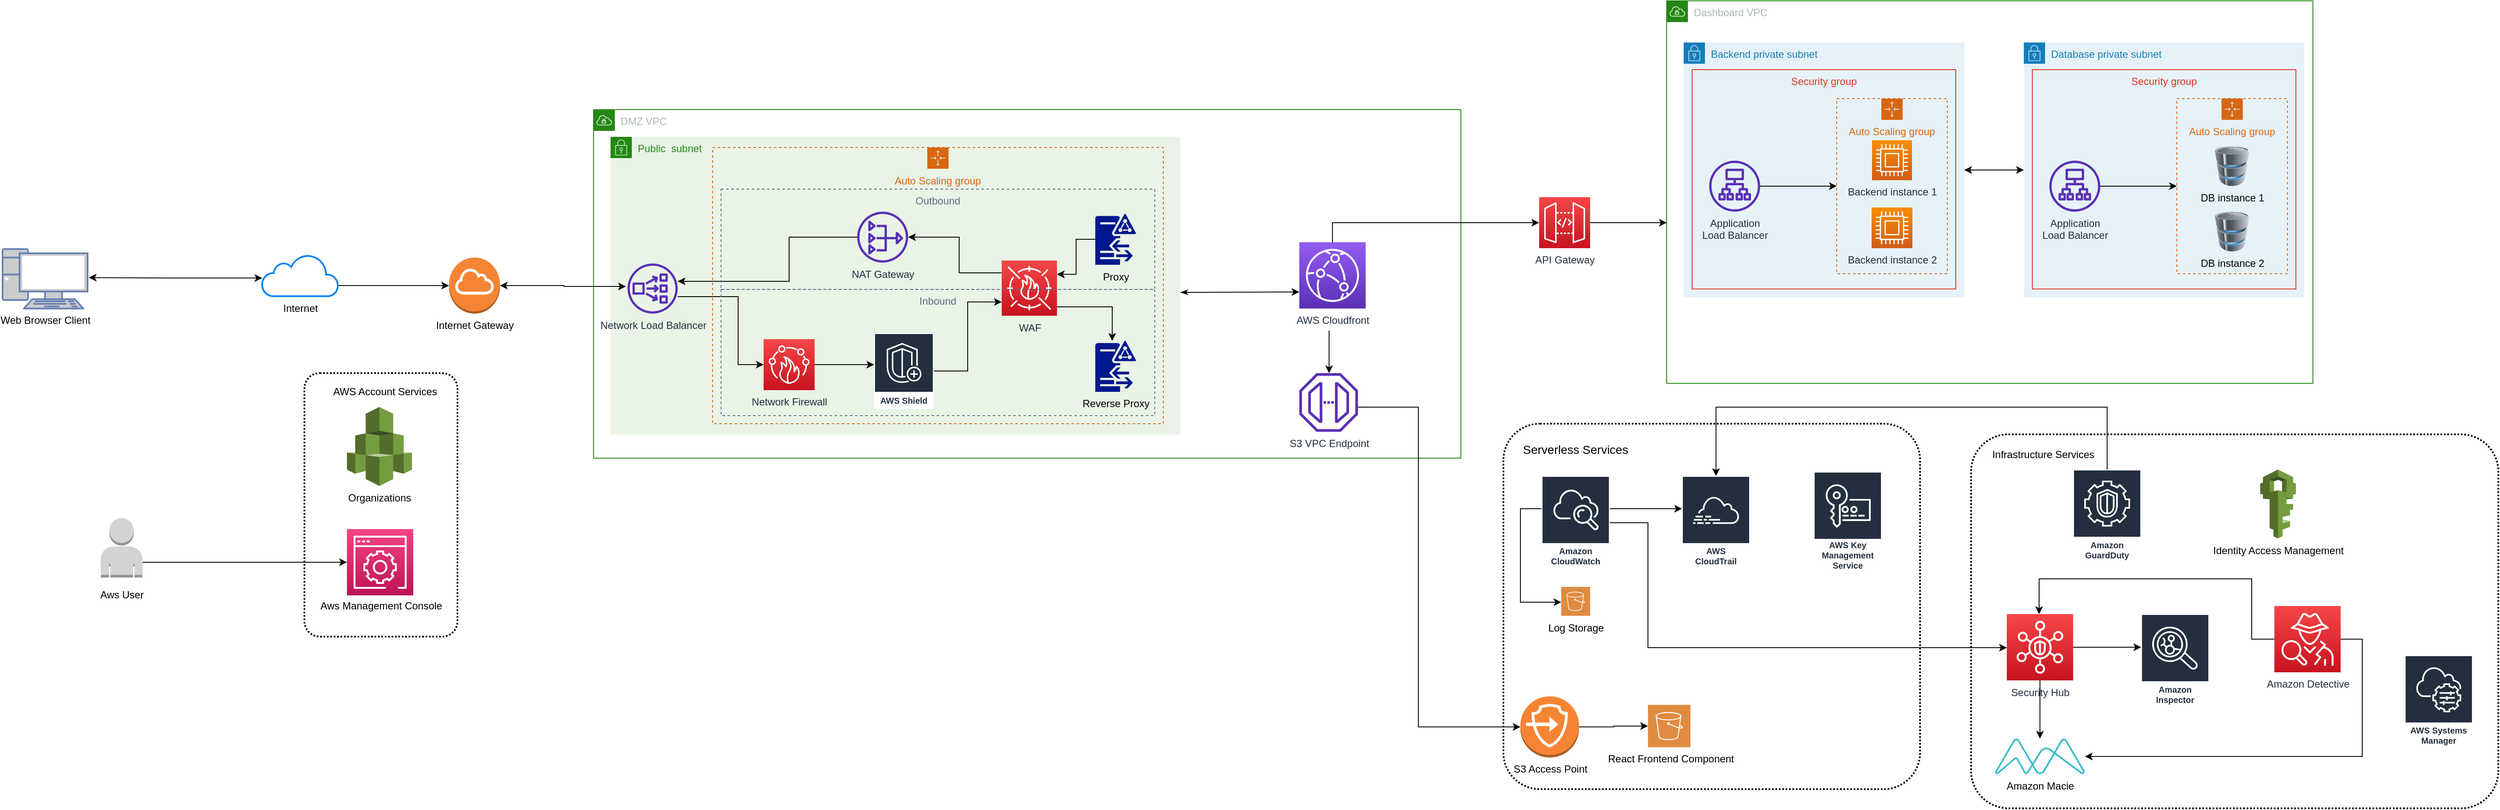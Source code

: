 <mxfile version="14.6.11" type="device"><diagram id="Ht1M8jgEwFfnCIfOTk4-" name="Page-1"><mxGraphModel dx="4013" dy="1502" grid="1" gridSize="10" guides="1" tooltips="1" connect="1" arrows="1" fold="1" page="1" pageScale="1" pageWidth="1169" pageHeight="827" math="0" shadow="0"><root><mxCell id="0"/><mxCell id="1" parent="0"/><mxCell id="OfNT1qkQO60J9ZN13zYA-43" value="" style="rounded=1;arcSize=10;dashed=1;fillColor=none;gradientColor=none;dashPattern=1 1;strokeWidth=2;" parent="1" vertex="1"><mxGeometry x="-430" y="490" width="180" height="310" as="geometry"/></mxCell><mxCell id="gOyZL2xk11Li-CQd1Kv6-8" value="" style="rounded=1;arcSize=10;dashed=1;fillColor=none;gradientColor=none;dashPattern=1 1;strokeWidth=2;" parent="1" vertex="1"><mxGeometry x="980" y="549.5" width="490" height="430" as="geometry"/></mxCell><mxCell id="5bD9tp8hiBj_-fqCJR-i-84" value="Dashboard VPC" style="points=[[0,0],[0.25,0],[0.5,0],[0.75,0],[1,0],[1,0.25],[1,0.5],[1,0.75],[1,1],[0.75,1],[0.5,1],[0.25,1],[0,1],[0,0.75],[0,0.5],[0,0.25]];outlineConnect=0;gradientColor=none;html=1;whiteSpace=wrap;fontSize=12;fontStyle=0;shape=mxgraph.aws4.group;grIcon=mxgraph.aws4.group_vpc;strokeColor=#248814;fillColor=none;verticalAlign=top;align=left;spacingLeft=30;fontColor=#AAB7B8;dashed=0;" parent="1" vertex="1"><mxGeometry x="1172" y="52" width="760" height="450" as="geometry"/></mxCell><mxCell id="AzsHXXEYTiolJdEt9Cau-2" value="DMZ VPC" style="points=[[0,0],[0.25,0],[0.5,0],[0.75,0],[1,0],[1,0.25],[1,0.5],[1,0.75],[1,1],[0.75,1],[0.5,1],[0.25,1],[0,1],[0,0.75],[0,0.5],[0,0.25]];outlineConnect=0;gradientColor=none;html=1;whiteSpace=wrap;fontSize=12;fontStyle=0;shape=mxgraph.aws4.group;grIcon=mxgraph.aws4.group_vpc;strokeColor=#248814;fillColor=none;verticalAlign=top;align=left;spacingLeft=30;fontColor=#AAB7B8;dashed=0;" parent="1" vertex="1"><mxGeometry x="-90" y="180" width="1020" height="410" as="geometry"/></mxCell><mxCell id="5bD9tp8hiBj_-fqCJR-i-31" value="Database private subnet" style="points=[[0,0],[0.25,0],[0.5,0],[0.75,0],[1,0],[1,0.25],[1,0.5],[1,0.75],[1,1],[0.75,1],[0.5,1],[0.25,1],[0,1],[0,0.75],[0,0.5],[0,0.25]];outlineConnect=0;gradientColor=none;html=1;whiteSpace=wrap;fontSize=12;fontStyle=0;shape=mxgraph.aws4.group;grIcon=mxgraph.aws4.group_security_group;grStroke=0;strokeColor=#147EBA;fillColor=#E6F2F8;verticalAlign=top;align=left;spacingLeft=30;fontColor=#147EBA;dashed=0;" parent="1" vertex="1"><mxGeometry x="1592" y="133" width="320" height="230" as="geometry"/></mxCell><mxCell id="5bD9tp8hiBj_-fqCJR-i-56" style="edgeStyle=orthogonalEdgeStyle;rounded=0;orthogonalLoop=1;jettySize=auto;html=1;entryX=0;entryY=0.5;entryDx=0;entryDy=0;" parent="1" source="5bD9tp8hiBj_-fqCJR-i-32" target="5bD9tp8hiBj_-fqCJR-i-34" edge="1"><mxGeometry relative="1" as="geometry"/></mxCell><mxCell id="5bD9tp8hiBj_-fqCJR-i-32" value="&lt;div&gt;Application&lt;br&gt;&lt;/div&gt;&lt;div&gt; Load Balancer&lt;/div&gt;" style="outlineConnect=0;fontColor=#232F3E;gradientColor=none;fillColor=#5A30B5;strokeColor=none;dashed=0;verticalLabelPosition=bottom;verticalAlign=top;align=center;html=1;fontSize=12;fontStyle=0;aspect=fixed;pointerEvents=1;shape=mxgraph.aws4.application_load_balancer;" parent="1" vertex="1"><mxGeometry x="1622" y="218" width="60" height="60" as="geometry"/></mxCell><mxCell id="5bD9tp8hiBj_-fqCJR-i-34" value="Auto Scaling group" style="points=[[0,0],[0.25,0],[0.5,0],[0.75,0],[1,0],[1,0.25],[1,0.5],[1,0.75],[1,1],[0.75,1],[0.5,1],[0.25,1],[0,1],[0,0.75],[0,0.5],[0,0.25]];outlineConnect=0;gradientColor=none;html=1;whiteSpace=wrap;fontSize=12;fontStyle=0;shape=mxgraph.aws4.groupCenter;grIcon=mxgraph.aws4.group_auto_scaling_group;grStroke=1;strokeColor=#D86613;fillColor=none;verticalAlign=top;align=center;fontColor=#D86613;dashed=1;spacingTop=25;" parent="1" vertex="1"><mxGeometry x="1772" y="145" width="130" height="206" as="geometry"/></mxCell><mxCell id="5bD9tp8hiBj_-fqCJR-i-40" value="Backend private subnet" style="points=[[0,0],[0.25,0],[0.5,0],[0.75,0],[1,0],[1,0.25],[1,0.5],[1,0.75],[1,1],[0.75,1],[0.5,1],[0.25,1],[0,1],[0,0.75],[0,0.5],[0,0.25]];outlineConnect=0;gradientColor=none;html=1;whiteSpace=wrap;fontSize=12;fontStyle=0;shape=mxgraph.aws4.group;grIcon=mxgraph.aws4.group_security_group;grStroke=0;strokeColor=#147EBA;fillColor=#E6F2F8;verticalAlign=top;align=left;spacingLeft=30;fontColor=#147EBA;dashed=0;" parent="1" vertex="1"><mxGeometry x="1192" y="133" width="320" height="230" as="geometry"/></mxCell><mxCell id="5bD9tp8hiBj_-fqCJR-i-55" style="edgeStyle=orthogonalEdgeStyle;rounded=0;orthogonalLoop=1;jettySize=auto;html=1;entryX=0;entryY=0.5;entryDx=0;entryDy=0;" parent="1" source="5bD9tp8hiBj_-fqCJR-i-41" target="5bD9tp8hiBj_-fqCJR-i-42" edge="1"><mxGeometry relative="1" as="geometry"/></mxCell><mxCell id="5bD9tp8hiBj_-fqCJR-i-41" value="&lt;div&gt;Application&lt;br&gt;&lt;/div&gt;&lt;div&gt; Load Balancer&lt;/div&gt;" style="outlineConnect=0;fontColor=#232F3E;gradientColor=none;fillColor=#5A30B5;strokeColor=none;dashed=0;verticalLabelPosition=bottom;verticalAlign=top;align=center;html=1;fontSize=12;fontStyle=0;aspect=fixed;pointerEvents=1;shape=mxgraph.aws4.application_load_balancer;" parent="1" vertex="1"><mxGeometry x="1222" y="218" width="60" height="60" as="geometry"/></mxCell><mxCell id="5bD9tp8hiBj_-fqCJR-i-42" value="Auto Scaling group" style="points=[[0,0],[0.25,0],[0.5,0],[0.75,0],[1,0],[1,0.25],[1,0.5],[1,0.75],[1,1],[0.75,1],[0.5,1],[0.25,1],[0,1],[0,0.75],[0,0.5],[0,0.25]];outlineConnect=0;gradientColor=none;html=1;whiteSpace=wrap;fontSize=12;fontStyle=0;shape=mxgraph.aws4.groupCenter;grIcon=mxgraph.aws4.group_auto_scaling_group;grStroke=1;strokeColor=#D86613;fillColor=none;verticalAlign=top;align=center;fontColor=#D86613;dashed=1;spacingTop=25;" parent="1" vertex="1"><mxGeometry x="1372" y="145" width="130" height="206" as="geometry"/></mxCell><mxCell id="5bD9tp8hiBj_-fqCJR-i-43" value="&lt;div&gt;Backend instance 2&lt;/div&gt;" style="points=[[0,0,0],[0.25,0,0],[0.5,0,0],[0.75,0,0],[1,0,0],[0,1,0],[0.25,1,0],[0.5,1,0],[0.75,1,0],[1,1,0],[0,0.25,0],[0,0.5,0],[0,0.75,0],[1,0.25,0],[1,0.5,0],[1,0.75,0]];outlineConnect=0;fontColor=#232F3E;gradientColor=#F78E04;gradientDirection=north;fillColor=#D05C17;strokeColor=#ffffff;dashed=0;verticalLabelPosition=bottom;verticalAlign=top;align=center;html=1;fontSize=12;fontStyle=0;aspect=fixed;shape=mxgraph.aws4.resourceIcon;resIcon=mxgraph.aws4.compute;" parent="1" vertex="1"><mxGeometry x="1413" y="273" width="48" height="48" as="geometry"/></mxCell><mxCell id="5bD9tp8hiBj_-fqCJR-i-44" value="Backend instance 1" style="points=[[0,0,0],[0.25,0,0],[0.5,0,0],[0.75,0,0],[1,0,0],[0,1,0],[0.25,1,0],[0.5,1,0],[0.75,1,0],[1,1,0],[0,0.25,0],[0,0.5,0],[0,0.75,0],[1,0.25,0],[1,0.5,0],[1,0.75,0]];outlineConnect=0;fontColor=#232F3E;gradientColor=#F78E04;gradientDirection=north;fillColor=#D05C17;strokeColor=#ffffff;dashed=0;verticalLabelPosition=bottom;verticalAlign=top;align=center;html=1;fontSize=12;fontStyle=0;aspect=fixed;shape=mxgraph.aws4.resourceIcon;resIcon=mxgraph.aws4.compute;" parent="1" vertex="1"><mxGeometry x="1413.5" y="194" width="47" height="47" as="geometry"/></mxCell><mxCell id="5bD9tp8hiBj_-fqCJR-i-52" value="DB instance 1" style="image;html=1;image=img/lib/clip_art/computers/Database_128x128.png;labelBackgroundColor=none;" parent="1" vertex="1"><mxGeometry x="1809.5" y="201" width="55" height="47" as="geometry"/></mxCell><mxCell id="5bD9tp8hiBj_-fqCJR-i-53" value="DB instance 2" style="image;html=1;image=img/lib/clip_art/computers/Database_128x128.png;labelBackgroundColor=none;" parent="1" vertex="1"><mxGeometry x="1809.5" y="278" width="55" height="47" as="geometry"/></mxCell><mxCell id="5bD9tp8hiBj_-fqCJR-i-87" value="Internet Gateway" style="outlineConnect=0;dashed=0;verticalLabelPosition=bottom;verticalAlign=top;align=center;html=1;shape=mxgraph.aws3.internet_gateway;fillColor=#F58534;gradientColor=none;" parent="1" vertex="1"><mxGeometry x="-260" y="354" width="60" height="66" as="geometry"/></mxCell><mxCell id="5bD9tp8hiBj_-fqCJR-i-90" value="Database private subnet" style="points=[[0,0],[0.25,0],[0.5,0],[0.75,0],[1,0],[1,0.25],[1,0.5],[1,0.75],[1,1],[0.75,1],[0.5,1],[0.25,1],[0,1],[0,0.75],[0,0.5],[0,0.25]];outlineConnect=0;gradientColor=none;html=1;whiteSpace=wrap;fontSize=12;fontStyle=0;shape=mxgraph.aws4.group;grIcon=mxgraph.aws4.group_security_group;grStroke=0;strokeColor=#147EBA;fillColor=#E6F2F8;verticalAlign=top;align=left;spacingLeft=30;fontColor=#147EBA;dashed=0;" parent="1" vertex="1"><mxGeometry x="1592" y="101" width="330" height="300" as="geometry"/></mxCell><mxCell id="5bD9tp8hiBj_-fqCJR-i-91" style="edgeStyle=orthogonalEdgeStyle;rounded=0;orthogonalLoop=1;jettySize=auto;html=1;entryX=0;entryY=0.5;entryDx=0;entryDy=0;" parent="1" source="5bD9tp8hiBj_-fqCJR-i-92" target="5bD9tp8hiBj_-fqCJR-i-93" edge="1"><mxGeometry relative="1" as="geometry"/></mxCell><mxCell id="5bD9tp8hiBj_-fqCJR-i-92" value="&lt;div&gt;Application&lt;br&gt;&lt;/div&gt;&lt;div&gt; Load Balancer&lt;/div&gt;" style="outlineConnect=0;fontColor=#232F3E;gradientColor=none;fillColor=#5A30B5;strokeColor=none;dashed=0;verticalLabelPosition=bottom;verticalAlign=top;align=center;html=1;fontSize=12;fontStyle=0;aspect=fixed;pointerEvents=1;shape=mxgraph.aws4.application_load_balancer;" parent="1" vertex="1"><mxGeometry x="1622" y="240" width="60" height="60" as="geometry"/></mxCell><mxCell id="5bD9tp8hiBj_-fqCJR-i-93" value="Auto Scaling group" style="points=[[0,0],[0.25,0],[0.5,0],[0.75,0],[1,0],[1,0.25],[1,0.5],[1,0.75],[1,1],[0.75,1],[0.5,1],[0.25,1],[0,1],[0,0.75],[0,0.5],[0,0.25]];outlineConnect=0;gradientColor=none;html=1;whiteSpace=wrap;fontSize=12;fontStyle=0;shape=mxgraph.aws4.groupCenter;grIcon=mxgraph.aws4.group_auto_scaling_group;grStroke=1;strokeColor=#D86613;fillColor=none;verticalAlign=top;align=center;fontColor=#D86613;dashed=1;spacingTop=25;" parent="1" vertex="1"><mxGeometry x="1772" y="167" width="130" height="206" as="geometry"/></mxCell><mxCell id="Rqp0XbIb-eii7yiD4MMt-11" value="" style="edgeStyle=orthogonalEdgeStyle;rounded=0;orthogonalLoop=1;jettySize=auto;html=1;startArrow=classic;startFill=1;" parent="1" source="5bD9tp8hiBj_-fqCJR-i-95" edge="1"><mxGeometry relative="1" as="geometry"><mxPoint x="1592" y="251" as="targetPoint"/><Array as="points"><mxPoint x="1592" y="251"/></Array></mxGeometry></mxCell><mxCell id="5bD9tp8hiBj_-fqCJR-i-95" value="Backend private subnet" style="points=[[0,0],[0.25,0],[0.5,0],[0.75,0],[1,0],[1,0.25],[1,0.5],[1,0.75],[1,1],[0.75,1],[0.5,1],[0.25,1],[0,1],[0,0.75],[0,0.5],[0,0.25]];outlineConnect=0;gradientColor=none;html=1;whiteSpace=wrap;fontSize=12;fontStyle=0;shape=mxgraph.aws4.group;grIcon=mxgraph.aws4.group_security_group;grStroke=0;strokeColor=#147EBA;fillColor=#E6F2F8;verticalAlign=top;align=left;spacingLeft=30;fontColor=#147EBA;dashed=0;" parent="1" vertex="1"><mxGeometry x="1192" y="101" width="330" height="300" as="geometry"/></mxCell><mxCell id="5bD9tp8hiBj_-fqCJR-i-96" style="edgeStyle=orthogonalEdgeStyle;rounded=0;orthogonalLoop=1;jettySize=auto;html=1;entryX=0;entryY=0.5;entryDx=0;entryDy=0;" parent="1" source="5bD9tp8hiBj_-fqCJR-i-97" target="5bD9tp8hiBj_-fqCJR-i-98" edge="1"><mxGeometry relative="1" as="geometry"/></mxCell><mxCell id="5bD9tp8hiBj_-fqCJR-i-97" value="&lt;div&gt;Application&lt;br&gt;&lt;/div&gt;&lt;div&gt; Load Balancer&lt;/div&gt;" style="outlineConnect=0;fontColor=#232F3E;gradientColor=none;fillColor=#5A30B5;strokeColor=none;dashed=0;verticalLabelPosition=bottom;verticalAlign=top;align=center;html=1;fontSize=12;fontStyle=0;aspect=fixed;pointerEvents=1;shape=mxgraph.aws4.application_load_balancer;" parent="1" vertex="1"><mxGeometry x="1222" y="240" width="60" height="60" as="geometry"/></mxCell><mxCell id="5bD9tp8hiBj_-fqCJR-i-98" value="Auto Scaling group" style="points=[[0,0],[0.25,0],[0.5,0],[0.75,0],[1,0],[1,0.25],[1,0.5],[1,0.75],[1,1],[0.75,1],[0.5,1],[0.25,1],[0,1],[0,0.75],[0,0.5],[0,0.25]];outlineConnect=0;gradientColor=none;html=1;whiteSpace=wrap;fontSize=12;fontStyle=0;shape=mxgraph.aws4.groupCenter;grIcon=mxgraph.aws4.group_auto_scaling_group;grStroke=1;strokeColor=#D86613;fillColor=none;verticalAlign=top;align=center;fontColor=#D86613;dashed=1;spacingTop=25;" parent="1" vertex="1"><mxGeometry x="1372" y="167" width="130" height="206" as="geometry"/></mxCell><mxCell id="5bD9tp8hiBj_-fqCJR-i-99" value="&lt;div&gt;Backend instance 2&lt;/div&gt;" style="points=[[0,0,0],[0.25,0,0],[0.5,0,0],[0.75,0,0],[1,0,0],[0,1,0],[0.25,1,0],[0.5,1,0],[0.75,1,0],[1,1,0],[0,0.25,0],[0,0.5,0],[0,0.75,0],[1,0.25,0],[1,0.5,0],[1,0.75,0]];outlineConnect=0;fontColor=#232F3E;gradientColor=#F78E04;gradientDirection=north;fillColor=#D05C17;strokeColor=#ffffff;dashed=0;verticalLabelPosition=bottom;verticalAlign=top;align=center;html=1;fontSize=12;fontStyle=0;aspect=fixed;shape=mxgraph.aws4.resourceIcon;resIcon=mxgraph.aws4.compute;" parent="1" vertex="1"><mxGeometry x="1413" y="295" width="48" height="48" as="geometry"/></mxCell><mxCell id="5bD9tp8hiBj_-fqCJR-i-100" value="Backend instance 1" style="points=[[0,0,0],[0.25,0,0],[0.5,0,0],[0.75,0,0],[1,0,0],[0,1,0],[0.25,1,0],[0.5,1,0],[0.75,1,0],[1,1,0],[0,0.25,0],[0,0.5,0],[0,0.75,0],[1,0.25,0],[1,0.5,0],[1,0.75,0]];outlineConnect=0;fontColor=#232F3E;gradientColor=#F78E04;gradientDirection=north;fillColor=#D05C17;strokeColor=#ffffff;dashed=0;verticalLabelPosition=bottom;verticalAlign=top;align=center;html=1;fontSize=12;fontStyle=0;aspect=fixed;shape=mxgraph.aws4.resourceIcon;resIcon=mxgraph.aws4.compute;" parent="1" vertex="1"><mxGeometry x="1413.5" y="216" width="47" height="47" as="geometry"/></mxCell><mxCell id="5bD9tp8hiBj_-fqCJR-i-109" value="DB instance 1" style="image;html=1;image=img/lib/clip_art/computers/Database_128x128.png;labelBackgroundColor=none;" parent="1" vertex="1"><mxGeometry x="1809.5" y="223" width="55" height="47" as="geometry"/></mxCell><mxCell id="5bD9tp8hiBj_-fqCJR-i-110" value="DB instance 2" style="image;html=1;image=img/lib/clip_art/computers/Database_128x128.png;labelBackgroundColor=none;" parent="1" vertex="1"><mxGeometry x="1809.5" y="300" width="55" height="47" as="geometry"/></mxCell><mxCell id="gOyZL2xk11Li-CQd1Kv6-34" style="edgeStyle=orthogonalEdgeStyle;rounded=0;orthogonalLoop=1;jettySize=auto;html=1;entryX=0;entryY=0.75;entryDx=0;entryDy=0;entryPerimeter=0;startArrow=classicThin;startFill=1;" parent="1" target="gOyZL2xk11Li-CQd1Kv6-11" edge="1"><mxGeometry relative="1" as="geometry"><mxPoint x="600" y="395" as="sourcePoint"/><Array as="points"><mxPoint x="600" y="395"/></Array></mxGeometry></mxCell><mxCell id="5bD9tp8hiBj_-fqCJR-i-126" value="Public&amp;nbsp; subnet" style="points=[[0,0],[0.25,0],[0.5,0],[0.75,0],[1,0],[1,0.25],[1,0.5],[1,0.75],[1,1],[0.75,1],[0.5,1],[0.25,1],[0,1],[0,0.75],[0,0.5],[0,0.25]];outlineConnect=0;gradientColor=none;html=1;whiteSpace=wrap;fontSize=12;fontStyle=0;shape=mxgraph.aws4.group;grIcon=mxgraph.aws4.group_security_group;grStroke=0;strokeColor=#248814;fillColor=#E9F3E6;verticalAlign=top;align=left;spacingLeft=30;fontColor=#248814;dashed=0;" parent="1" vertex="1"><mxGeometry x="-70" y="212" width="670" height="350" as="geometry"/></mxCell><mxCell id="OfNT1qkQO60J9ZN13zYA-31" style="edgeStyle=orthogonalEdgeStyle;rounded=0;orthogonalLoop=1;jettySize=auto;html=1;entryX=0;entryY=0.5;entryDx=0;entryDy=0;entryPerimeter=0;" parent="1" source="5bD9tp8hiBj_-fqCJR-i-130" target="5bD9tp8hiBj_-fqCJR-i-156" edge="1"><mxGeometry relative="1" as="geometry"><Array as="points"><mxPoint x="80" y="400"/><mxPoint x="80" y="480"/></Array></mxGeometry></mxCell><mxCell id="5bD9tp8hiBj_-fqCJR-i-130" value="&lt;div&gt;Network Load Balancer&lt;/div&gt;" style="outlineConnect=0;fontColor=#232F3E;gradientColor=none;fillColor=#5A30B5;strokeColor=none;dashed=0;verticalLabelPosition=bottom;verticalAlign=top;align=center;html=1;fontSize=12;fontStyle=0;aspect=fixed;pointerEvents=1;shape=mxgraph.aws4.network_load_balancer;" parent="1" vertex="1"><mxGeometry x="-50" y="361" width="59" height="59" as="geometry"/></mxCell><mxCell id="5bD9tp8hiBj_-fqCJR-i-152" value="Auto Scaling group" style="points=[[0,0],[0.25,0],[0.5,0],[0.75,0],[1,0],[1,0.25],[1,0.5],[1,0.75],[1,1],[0.75,1],[0.5,1],[0.25,1],[0,1],[0,0.75],[0,0.5],[0,0.25]];outlineConnect=0;gradientColor=none;html=1;whiteSpace=wrap;fontSize=12;fontStyle=0;shape=mxgraph.aws4.groupCenter;grIcon=mxgraph.aws4.group_auto_scaling_group;grStroke=1;strokeColor=#D86613;fillColor=none;verticalAlign=top;align=center;fontColor=#D86613;dashed=1;spacingTop=25;labelBackgroundColor=none;" parent="1" vertex="1"><mxGeometry x="50" y="224.5" width="530" height="325" as="geometry"/></mxCell><mxCell id="5bD9tp8hiBj_-fqCJR-i-153" style="edgeStyle=orthogonalEdgeStyle;rounded=0;orthogonalLoop=1;jettySize=auto;html=1;startArrow=none;startFill=0;" parent="1" source="5bD9tp8hiBj_-fqCJR-i-154" target="5bD9tp8hiBj_-fqCJR-i-130" edge="1"><mxGeometry relative="1" as="geometry"><Array as="points"><mxPoint x="140" y="330"/><mxPoint x="140" y="382"/></Array></mxGeometry></mxCell><mxCell id="5bD9tp8hiBj_-fqCJR-i-154" value="NAT Gateway" style="outlineConnect=0;fontColor=#232F3E;gradientColor=none;fillColor=#5A30B5;strokeColor=none;dashed=0;verticalLabelPosition=bottom;verticalAlign=top;align=center;html=1;fontSize=12;fontStyle=0;aspect=fixed;pointerEvents=1;shape=mxgraph.aws4.nat_gateway;" parent="1" vertex="1"><mxGeometry x="220" y="300" width="60" height="60" as="geometry"/></mxCell><mxCell id="OfNT1qkQO60J9ZN13zYA-33" style="edgeStyle=orthogonalEdgeStyle;rounded=0;orthogonalLoop=1;jettySize=auto;html=1;" parent="1" source="5bD9tp8hiBj_-fqCJR-i-156" target="OfNT1qkQO60J9ZN13zYA-32" edge="1"><mxGeometry relative="1" as="geometry"><Array as="points"><mxPoint x="220" y="480"/><mxPoint x="220" y="480"/></Array></mxGeometry></mxCell><mxCell id="5bD9tp8hiBj_-fqCJR-i-156" value="Network Firewall" style="points=[[0,0,0],[0.25,0,0],[0.5,0,0],[0.75,0,0],[1,0,0],[0,1,0],[0.25,1,0],[0.5,1,0],[0.75,1,0],[1,1,0],[0,0.25,0],[0,0.5,0],[0,0.75,0],[1,0.25,0],[1,0.5,0],[1,0.75,0]];outlineConnect=0;fontColor=#232F3E;gradientColor=#F54749;gradientDirection=north;fillColor=#C7131F;strokeColor=#ffffff;dashed=0;verticalLabelPosition=bottom;verticalAlign=top;align=center;html=1;fontSize=12;fontStyle=0;aspect=fixed;shape=mxgraph.aws4.resourceIcon;resIcon=mxgraph.aws4.firewall_manager;" parent="1" vertex="1"><mxGeometry x="110" y="450" width="60" height="60" as="geometry"/></mxCell><mxCell id="5bD9tp8hiBj_-fqCJR-i-159" style="edgeStyle=orthogonalEdgeStyle;rounded=0;orthogonalLoop=1;jettySize=auto;html=1;startArrow=none;startFill=0;" parent="1" source="5bD9tp8hiBj_-fqCJR-i-161" target="5bD9tp8hiBj_-fqCJR-i-163" edge="1"><mxGeometry relative="1" as="geometry"><Array as="points"><mxPoint x="520" y="412"/></Array></mxGeometry></mxCell><mxCell id="5bD9tp8hiBj_-fqCJR-i-160" style="edgeStyle=orthogonalEdgeStyle;rounded=0;orthogonalLoop=1;jettySize=auto;html=1;startArrow=none;startFill=0;" parent="1" source="5bD9tp8hiBj_-fqCJR-i-161" target="5bD9tp8hiBj_-fqCJR-i-154" edge="1"><mxGeometry relative="1" as="geometry"><Array as="points"><mxPoint x="340" y="372"/><mxPoint x="340" y="330"/></Array></mxGeometry></mxCell><mxCell id="5bD9tp8hiBj_-fqCJR-i-161" value="WAF" style="points=[[0,0,0],[0.25,0,0],[0.5,0,0],[0.75,0,0],[1,0,0],[0,1,0],[0.25,1,0],[0.5,1,0],[0.75,1,0],[1,1,0],[0,0.25,0],[0,0.5,0],[0,0.75,0],[1,0.25,0],[1,0.5,0],[1,0.75,0]];outlineConnect=0;fontColor=#232F3E;gradientColor=#F54749;gradientDirection=north;fillColor=#C7131F;strokeColor=#ffffff;dashed=0;verticalLabelPosition=bottom;verticalAlign=top;align=center;html=1;fontSize=12;fontStyle=0;aspect=fixed;shape=mxgraph.aws4.resourceIcon;resIcon=mxgraph.aws4.waf;" parent="1" vertex="1"><mxGeometry x="390" y="357.5" width="65" height="65" as="geometry"/></mxCell><mxCell id="5bD9tp8hiBj_-fqCJR-i-163" value="Reverse Proxy" style="aspect=fixed;pointerEvents=1;shadow=0;dashed=0;html=1;strokeColor=none;labelPosition=center;verticalLabelPosition=bottom;verticalAlign=top;align=center;fillColor=#00188D;shape=mxgraph.mscae.enterprise.d" parent="1" vertex="1"><mxGeometry x="500" y="452" width="48" height="60" as="geometry"/></mxCell><mxCell id="5bD9tp8hiBj_-fqCJR-i-164" value="Inbound" style="fillColor=none;strokeColor=#5A6C86;dashed=1;verticalAlign=top;fontStyle=0;fontColor=#5A6C86;labelBackgroundColor=none;" parent="1" vertex="1"><mxGeometry x="60" y="391.5" width="510" height="148.5" as="geometry"/></mxCell><mxCell id="5bD9tp8hiBj_-fqCJR-i-165" value="Outbound" style="fillColor=none;strokeColor=#5A6C86;dashed=1;verticalAlign=top;fontStyle=0;fontColor=#5A6C86;labelBackgroundColor=none;" parent="1" vertex="1"><mxGeometry x="60" y="273.5" width="510" height="118" as="geometry"/></mxCell><mxCell id="AzsHXXEYTiolJdEt9Cau-3" style="edgeStyle=orthogonalEdgeStyle;rounded=0;orthogonalLoop=1;jettySize=auto;html=1;entryX=-0.034;entryY=0.458;entryDx=0;entryDy=0;entryPerimeter=0;startArrow=classic;startFill=1;" parent="1" source="5bD9tp8hiBj_-fqCJR-i-87" target="5bD9tp8hiBj_-fqCJR-i-130" edge="1"><mxGeometry relative="1" as="geometry"/></mxCell><mxCell id="AzsHXXEYTiolJdEt9Cau-11" style="edgeStyle=orthogonalEdgeStyle;rounded=0;orthogonalLoop=1;jettySize=auto;html=1;entryX=0.004;entryY=0.565;entryDx=0;entryDy=0;entryPerimeter=0;startArrow=classic;startFill=1;" parent="1" target="AzsHXXEYTiolJdEt9Cau-10" edge="1"><mxGeometry relative="1" as="geometry"><mxPoint x="-683.5" y="377.571" as="sourcePoint"/></mxGeometry></mxCell><mxCell id="gOyZL2xk11Li-CQd1Kv6-32" style="edgeStyle=orthogonalEdgeStyle;rounded=0;orthogonalLoop=1;jettySize=auto;html=1;" parent="1" source="AzsHXXEYTiolJdEt9Cau-10" target="5bD9tp8hiBj_-fqCJR-i-87" edge="1"><mxGeometry relative="1" as="geometry"><Array as="points"><mxPoint x="-360" y="387"/><mxPoint x="-360" y="387"/></Array></mxGeometry></mxCell><mxCell id="AzsHXXEYTiolJdEt9Cau-10" value="Internet" style="html=1;verticalLabelPosition=bottom;align=center;labelBackgroundColor=#ffffff;verticalAlign=top;strokeWidth=2;strokeColor=#0080F0;shadow=0;dashed=0;shape=mxgraph.ios7.icons.cloud;" parent="1" vertex="1"><mxGeometry x="-480" y="350.5" width="90" height="49" as="geometry"/></mxCell><mxCell id="Rqp0XbIb-eii7yiD4MMt-9" value="Security group" style="fillColor=none;strokeColor=#DD3522;verticalAlign=top;fontStyle=0;fontColor=#DD3522;" parent="1" vertex="1"><mxGeometry x="1202" y="133" width="310" height="258" as="geometry"/></mxCell><mxCell id="Rqp0XbIb-eii7yiD4MMt-12" value="Security group" style="fillColor=none;strokeColor=#DD3522;verticalAlign=top;fontStyle=0;fontColor=#DD3522;" parent="1" vertex="1"><mxGeometry x="1602" y="133" width="310" height="258" as="geometry"/></mxCell><mxCell id="YtODmbuojpBX_j5jZBX5-3" style="edgeStyle=orthogonalEdgeStyle;rounded=0;orthogonalLoop=1;jettySize=auto;html=1;entryX=1;entryY=0.25;entryDx=0;entryDy=0;entryPerimeter=0;" parent="1" source="YtODmbuojpBX_j5jZBX5-1" target="5bD9tp8hiBj_-fqCJR-i-161" edge="1"><mxGeometry relative="1" as="geometry"/></mxCell><mxCell id="YtODmbuojpBX_j5jZBX5-1" value="Proxy" style="aspect=fixed;pointerEvents=1;shadow=0;dashed=0;html=1;strokeColor=none;labelPosition=center;verticalLabelPosition=bottom;verticalAlign=top;align=center;fillColor=#00188D;shape=mxgraph.mscae.enterprise.d" parent="1" vertex="1"><mxGeometry x="500" y="302.5" width="48" height="60" as="geometry"/></mxCell><mxCell id="i47jlEKUFVAPSRupJSI9-4" style="edgeStyle=orthogonalEdgeStyle;rounded=0;orthogonalLoop=1;jettySize=auto;html=1;entryX=0;entryY=0.75;entryDx=0;entryDy=0;entryPerimeter=0;" parent="1" source="OfNT1qkQO60J9ZN13zYA-32" target="5bD9tp8hiBj_-fqCJR-i-161" edge="1"><mxGeometry relative="1" as="geometry"><mxPoint x="350" y="486" as="sourcePoint"/></mxGeometry></mxCell><mxCell id="rYMzBViqlzrkSHFaGd26-4" style="edgeStyle=orthogonalEdgeStyle;rounded=0;orthogonalLoop=1;jettySize=auto;html=1;entryX=0;entryY=0.5;entryDx=0;entryDy=0;entryPerimeter=0;" edge="1" parent="1" source="PzAZGAQIhBLgFSPefWxm-1" target="PzAZGAQIhBLgFSPefWxm-2"><mxGeometry relative="1" as="geometry"><Array as="points"><mxPoint x="880" y="530"/><mxPoint x="880" y="906"/></Array></mxGeometry></mxCell><mxCell id="PzAZGAQIhBLgFSPefWxm-1" value="S3 VPC Endpoint" style="outlineConnect=0;fontColor=#232F3E;gradientColor=none;fillColor=#5A30B5;strokeColor=none;dashed=0;verticalLabelPosition=bottom;verticalAlign=top;align=center;html=1;fontSize=12;fontStyle=0;aspect=fixed;pointerEvents=1;shape=mxgraph.aws4.endpoint;" parent="1" vertex="1"><mxGeometry x="740" y="490" width="69" height="69" as="geometry"/></mxCell><mxCell id="PzAZGAQIhBLgFSPefWxm-9" style="edgeStyle=orthogonalEdgeStyle;rounded=0;orthogonalLoop=1;jettySize=auto;html=1;" parent="1" source="PzAZGAQIhBLgFSPefWxm-2" target="PzAZGAQIhBLgFSPefWxm-6" edge="1"><mxGeometry relative="1" as="geometry"/></mxCell><mxCell id="PzAZGAQIhBLgFSPefWxm-2" value="S3 Access Point" style="outlineConnect=0;dashed=0;verticalLabelPosition=bottom;verticalAlign=top;align=center;html=1;shape=mxgraph.aws3.endpoints;fillColor=#F58534;gradientColor=none;" parent="1" vertex="1"><mxGeometry x="1000" y="870.25" width="69" height="72" as="geometry"/></mxCell><mxCell id="PzAZGAQIhBLgFSPefWxm-6" value="&lt;div&gt;&amp;nbsp;React Frontend Component&lt;br&gt;&lt;/div&gt;" style="pointerEvents=1;shadow=0;dashed=0;html=1;strokeColor=none;fillColor=#DF8C42;labelPosition=center;verticalLabelPosition=bottom;verticalAlign=top;align=center;outlineConnect=0;shape=mxgraph.veeam2.aws_s3;" parent="1" vertex="1"><mxGeometry x="1150" y="880.25" width="50" height="50" as="geometry"/></mxCell><mxCell id="gOyZL2xk11Li-CQd1Kv6-19" style="edgeStyle=orthogonalEdgeStyle;rounded=0;orthogonalLoop=1;jettySize=auto;html=1;" parent="1" source="PzAZGAQIhBLgFSPefWxm-10" edge="1" target="5bD9tp8hiBj_-fqCJR-i-84"><mxGeometry relative="1" as="geometry"><mxPoint x="1427" y="329.75" as="targetPoint"/><Array as="points"><mxPoint x="1130" y="313"/><mxPoint x="1130" y="313"/></Array></mxGeometry></mxCell><mxCell id="PzAZGAQIhBLgFSPefWxm-10" value="API Gateway" style="points=[[0,0,0],[0.25,0,0],[0.5,0,0],[0.75,0,0],[1,0,0],[0,1,0],[0.25,1,0],[0.5,1,0],[0.75,1,0],[1,1,0],[0,0.25,0],[0,0.5,0],[0,0.75,0],[1,0.25,0],[1,0.5,0],[1,0.75,0]];outlineConnect=0;fontColor=#232F3E;gradientColor=#F54749;gradientDirection=north;fillColor=#C7131F;strokeColor=#ffffff;dashed=0;verticalLabelPosition=bottom;verticalAlign=top;align=center;html=1;fontSize=12;fontStyle=0;aspect=fixed;shape=mxgraph.aws4.resourceIcon;resIcon=mxgraph.aws4.api_gateway;" parent="1" vertex="1"><mxGeometry x="1022" y="283" width="60" height="60" as="geometry"/></mxCell><mxCell id="rB4RRz-OB2ZRvbDj9cgl-4" value="" style="points=[[0,0,0],[0.25,0,0],[0.5,0,0],[0.75,0,0],[1,0,0],[0,1,0],[0.25,1,0],[0.5,1,0],[0.75,1,0],[1,1,0],[0,0.25,0],[0,0.5,0],[0,0.75,0],[1,0.25,0],[1,0.5,0],[1,0.75,0]];points=[[0,0,0],[0.25,0,0],[0.5,0,0],[0.75,0,0],[1,0,0],[0,1,0],[0.25,1,0],[0.5,1,0],[0.75,1,0],[1,1,0],[0,0.25,0],[0,0.5,0],[0,0.75,0],[1,0.25,0],[1,0.5,0],[1,0.75,0]];outlineConnect=0;fontColor=#232F3E;gradientColor=#F34482;gradientDirection=north;fillColor=#BC1356;strokeColor=#ffffff;dashed=0;verticalLabelPosition=bottom;verticalAlign=top;align=center;html=1;fontSize=12;fontStyle=0;aspect=fixed;shape=mxgraph.aws4.resourceIcon;resIcon=mxgraph.aws4.management_console;" parent="1" vertex="1"><mxGeometry x="-380" y="673.5" width="78" height="78" as="geometry"/></mxCell><mxCell id="rB4RRz-OB2ZRvbDj9cgl-7" style="edgeStyle=orthogonalEdgeStyle;rounded=0;orthogonalLoop=1;jettySize=auto;html=1;entryX=0;entryY=0.5;entryDx=0;entryDy=0;entryPerimeter=0;" parent="1" source="rB4RRz-OB2ZRvbDj9cgl-5" edge="1" target="rB4RRz-OB2ZRvbDj9cgl-4"><mxGeometry relative="1" as="geometry"><mxPoint x="-341" y="773.5" as="targetPoint"/><Array as="points"><mxPoint x="-555" y="712.5"/><mxPoint x="-555" y="712.5"/></Array></mxGeometry></mxCell><mxCell id="rB4RRz-OB2ZRvbDj9cgl-5" value="" style="outlineConnect=0;dashed=0;verticalLabelPosition=bottom;verticalAlign=top;align=center;html=1;shape=mxgraph.aws3.user;fillColor=#D2D3D3;gradientColor=none;" parent="1" vertex="1"><mxGeometry x="-669.5" y="660.5" width="49" height="70" as="geometry"/></mxCell><mxCell id="rB4RRz-OB2ZRvbDj9cgl-10" value="Aws Management Console" style="text;html=1;align=center;verticalAlign=middle;resizable=0;points=[];autosize=1;strokeColor=none;" parent="1" vertex="1"><mxGeometry x="-420" y="753.5" width="160" height="20" as="geometry"/></mxCell><mxCell id="rB4RRz-OB2ZRvbDj9cgl-11" value="Aws User&lt;br&gt;" style="text;html=1;align=center;verticalAlign=middle;resizable=0;points=[];autosize=1;strokeColor=none;" parent="1" vertex="1"><mxGeometry x="-680" y="740.5" width="70" height="20" as="geometry"/></mxCell><mxCell id="gOyZL2xk11Li-CQd1Kv6-25" style="edgeStyle=orthogonalEdgeStyle;rounded=0;orthogonalLoop=1;jettySize=auto;html=1;" parent="1" target="PzAZGAQIhBLgFSPefWxm-1" edge="1"><mxGeometry relative="1" as="geometry"><mxPoint x="775" y="440" as="sourcePoint"/><Array as="points"><mxPoint x="775" y="440"/></Array></mxGeometry></mxCell><mxCell id="rYMzBViqlzrkSHFaGd26-6" style="edgeStyle=orthogonalEdgeStyle;rounded=0;orthogonalLoop=1;jettySize=auto;html=1;entryX=0;entryY=0.5;entryDx=0;entryDy=0;entryPerimeter=0;" edge="1" parent="1" source="gOyZL2xk11Li-CQd1Kv6-11" target="PzAZGAQIhBLgFSPefWxm-10"><mxGeometry relative="1" as="geometry"><Array as="points"><mxPoint x="779" y="313"/></Array></mxGeometry></mxCell><mxCell id="gOyZL2xk11Li-CQd1Kv6-11" value="AWS Cloudfront" style="points=[[0,0,0],[0.25,0,0],[0.5,0,0],[0.75,0,0],[1,0,0],[0,1,0],[0.25,1,0],[0.5,1,0],[0.75,1,0],[1,1,0],[0,0.25,0],[0,0.5,0],[0,0.75,0],[1,0.25,0],[1,0.5,0],[1,0.75,0]];outlineConnect=0;fontColor=#232F3E;gradientColor=#945DF2;gradientDirection=north;fillColor=#5A30B5;strokeColor=#ffffff;dashed=0;verticalLabelPosition=bottom;verticalAlign=top;align=center;html=1;fontSize=12;fontStyle=0;aspect=fixed;shape=mxgraph.aws4.resourceIcon;resIcon=mxgraph.aws4.cloudfront;" parent="1" vertex="1"><mxGeometry x="740" y="336" width="78" height="78" as="geometry"/></mxCell><mxCell id="gOyZL2xk11Li-CQd1Kv6-16" value="&lt;font style=&quot;font-size: 14px&quot;&gt;Serverless Services&lt;/font&gt;" style="text;html=1;strokeColor=none;fillColor=none;align=center;verticalAlign=middle;whiteSpace=wrap;rounded=0;" parent="1" vertex="1"><mxGeometry x="1000" y="569.5" width="130" height="20" as="geometry"/></mxCell><mxCell id="gOyZL2xk11Li-CQd1Kv6-17" value="" style="rounded=1;arcSize=10;dashed=1;fillColor=none;gradientColor=none;dashPattern=1 1;strokeWidth=2;" parent="1" vertex="1"><mxGeometry x="1530" y="562" width="620" height="440" as="geometry"/></mxCell><mxCell id="OfNT1qkQO60J9ZN13zYA-27" style="edgeStyle=orthogonalEdgeStyle;rounded=0;orthogonalLoop=1;jettySize=auto;html=1;" parent="1" source="OfNT1qkQO60J9ZN13zYA-6" target="OfNT1qkQO60J9ZN13zYA-25" edge="1"><mxGeometry relative="1" as="geometry"><Array as="points"><mxPoint x="1150" y="649.5"/><mxPoint x="1150" y="649.5"/></Array></mxGeometry></mxCell><mxCell id="OfNT1qkQO60J9ZN13zYA-28" style="edgeStyle=orthogonalEdgeStyle;rounded=0;orthogonalLoop=1;jettySize=auto;html=1;" parent="1" source="OfNT1qkQO60J9ZN13zYA-6" target="OfNT1qkQO60J9ZN13zYA-8" edge="1"><mxGeometry relative="1" as="geometry"><Array as="points"><mxPoint x="1150" y="666"/><mxPoint x="1150" y="813"/></Array></mxGeometry></mxCell><mxCell id="OfNT1qkQO60J9ZN13zYA-42" style="edgeStyle=orthogonalEdgeStyle;rounded=0;orthogonalLoop=1;jettySize=auto;html=1;" parent="1" source="OfNT1qkQO60J9ZN13zYA-6" target="OfNT1qkQO60J9ZN13zYA-40" edge="1"><mxGeometry relative="1" as="geometry"><Array as="points"><mxPoint x="1000" y="649.5"/><mxPoint x="1000" y="759.5"/></Array></mxGeometry></mxCell><mxCell id="OfNT1qkQO60J9ZN13zYA-6" value="Amazon CloudWatch" style="outlineConnect=0;fontColor=#232F3E;gradientColor=none;strokeColor=#ffffff;fillColor=#232F3E;dashed=0;verticalLabelPosition=middle;verticalAlign=bottom;align=center;html=1;whiteSpace=wrap;fontSize=10;fontStyle=1;spacing=3;shape=mxgraph.aws4.productIcon;prIcon=mxgraph.aws4.cloudwatch;" parent="1" vertex="1"><mxGeometry x="1025" y="611" width="80" height="110" as="geometry"/></mxCell><mxCell id="OfNT1qkQO60J9ZN13zYA-7" value="Amazon Macie" style="outlineConnect=0;dashed=0;verticalLabelPosition=bottom;verticalAlign=top;align=center;html=1;shape=mxgraph.aws3.macie;fillColor=#34BBC9;gradientColor=none;pointerEvents=1" parent="1" vertex="1"><mxGeometry x="1558.12" y="920" width="105.75" height="42" as="geometry"/></mxCell><mxCell id="OfNT1qkQO60J9ZN13zYA-13" style="edgeStyle=orthogonalEdgeStyle;rounded=0;orthogonalLoop=1;jettySize=auto;html=1;" parent="1" source="OfNT1qkQO60J9ZN13zYA-8" target="OfNT1qkQO60J9ZN13zYA-10" edge="1"><mxGeometry relative="1" as="geometry"><Array as="points"><mxPoint x="1680" y="813"/><mxPoint x="1680" y="813"/></Array></mxGeometry></mxCell><mxCell id="OfNT1qkQO60J9ZN13zYA-14" style="edgeStyle=orthogonalEdgeStyle;rounded=0;orthogonalLoop=1;jettySize=auto;html=1;" parent="1" source="OfNT1qkQO60J9ZN13zYA-8" target="OfNT1qkQO60J9ZN13zYA-7" edge="1"><mxGeometry relative="1" as="geometry"/></mxCell><mxCell id="OfNT1qkQO60J9ZN13zYA-8" value="Security Hub" style="points=[[0,0,0],[0.25,0,0],[0.5,0,0],[0.75,0,0],[1,0,0],[0,1,0],[0.25,1,0],[0.5,1,0],[0.75,1,0],[1,1,0],[0,0.25,0],[0,0.5,0],[0,0.75,0],[1,0.25,0],[1,0.5,0],[1,0.75,0]];outlineConnect=0;fontColor=#232F3E;gradientColor=#F54749;gradientDirection=north;fillColor=#C7131F;strokeColor=#ffffff;dashed=0;verticalLabelPosition=bottom;verticalAlign=top;align=center;html=1;fontSize=12;fontStyle=0;aspect=fixed;shape=mxgraph.aws4.resourceIcon;resIcon=mxgraph.aws4.security_hub;" parent="1" vertex="1"><mxGeometry x="1571.99" y="773.5" width="78" height="78" as="geometry"/></mxCell><mxCell id="OfNT1qkQO60J9ZN13zYA-10" value="Amazon Inspector" style="outlineConnect=0;fontColor=#232F3E;gradientColor=none;strokeColor=#ffffff;fillColor=#232F3E;dashed=0;verticalLabelPosition=middle;verticalAlign=bottom;align=center;html=1;whiteSpace=wrap;fontSize=10;fontStyle=1;spacing=3;shape=mxgraph.aws4.productIcon;prIcon=mxgraph.aws4.inspector;" parent="1" vertex="1"><mxGeometry x="1730" y="773.5" width="80" height="110" as="geometry"/></mxCell><mxCell id="OfNT1qkQO60J9ZN13zYA-17" style="edgeStyle=orthogonalEdgeStyle;rounded=0;orthogonalLoop=1;jettySize=auto;html=1;" parent="1" source="OfNT1qkQO60J9ZN13zYA-15" target="OfNT1qkQO60J9ZN13zYA-8" edge="1"><mxGeometry relative="1" as="geometry"><Array as="points"><mxPoint x="1860" y="803"/><mxPoint x="1860" y="732"/><mxPoint x="1610" y="732"/></Array></mxGeometry></mxCell><mxCell id="OfNT1qkQO60J9ZN13zYA-23" style="edgeStyle=orthogonalEdgeStyle;rounded=0;orthogonalLoop=1;jettySize=auto;html=1;" parent="1" source="OfNT1qkQO60J9ZN13zYA-15" target="OfNT1qkQO60J9ZN13zYA-7" edge="1"><mxGeometry relative="1" as="geometry"><Array as="points"><mxPoint x="1990" y="803"/><mxPoint x="1990" y="941"/></Array></mxGeometry></mxCell><mxCell id="OfNT1qkQO60J9ZN13zYA-15" value="Amazon Detective" style="points=[[0,0,0],[0.25,0,0],[0.5,0,0],[0.75,0,0],[1,0,0],[0,1,0],[0.25,1,0],[0.5,1,0],[0.75,1,0],[1,1,0],[0,0.25,0],[0,0.5,0],[0,0.75,0],[1,0.25,0],[1,0.5,0],[1,0.75,0]];outlineConnect=0;fontColor=#232F3E;gradientColor=#F54749;gradientDirection=north;fillColor=#C7131F;strokeColor=#ffffff;dashed=0;verticalLabelPosition=bottom;verticalAlign=top;align=center;html=1;fontSize=12;fontStyle=0;aspect=fixed;shape=mxgraph.aws4.resourceIcon;resIcon=mxgraph.aws4.detective;" parent="1" vertex="1"><mxGeometry x="1886.65" y="764" width="78" height="78" as="geometry"/></mxCell><mxCell id="OfNT1qkQO60J9ZN13zYA-19" value="Infrastructure Services" style="text;html=1;strokeColor=none;fillColor=none;align=center;verticalAlign=middle;whiteSpace=wrap;rounded=0;" parent="1" vertex="1"><mxGeometry x="1540" y="576" width="150" height="20" as="geometry"/></mxCell><mxCell id="OfNT1qkQO60J9ZN13zYA-22" value="AWS Key Management Service" style="outlineConnect=0;fontColor=#232F3E;gradientColor=none;strokeColor=#ffffff;fillColor=#232F3E;dashed=0;verticalLabelPosition=middle;verticalAlign=bottom;align=center;html=1;whiteSpace=wrap;fontSize=10;fontStyle=1;spacing=3;shape=mxgraph.aws4.productIcon;prIcon=mxgraph.aws4.key_management_service;" parent="1" vertex="1"><mxGeometry x="1345" y="606" width="80" height="120" as="geometry"/></mxCell><mxCell id="OfNT1qkQO60J9ZN13zYA-25" value="AWS&#xA;CloudTrail" style="outlineConnect=0;fontColor=#232F3E;gradientColor=none;strokeColor=#ffffff;fillColor=#232F3E;dashed=0;verticalLabelPosition=middle;verticalAlign=bottom;align=center;html=1;whiteSpace=wrap;fontSize=10;fontStyle=1;spacing=3;shape=mxgraph.aws4.productIcon;prIcon=mxgraph.aws4.cloudtrail;" parent="1" vertex="1"><mxGeometry x="1190" y="611" width="80" height="110" as="geometry"/></mxCell><mxCell id="OfNT1qkQO60J9ZN13zYA-26" value="Identity Access Management" style="outlineConnect=0;dashed=0;verticalLabelPosition=bottom;verticalAlign=top;align=center;html=1;shape=mxgraph.aws3.iam;fillColor=#759C3E;gradientColor=none;" parent="1" vertex="1"><mxGeometry x="1870" y="603.5" width="42" height="81" as="geometry"/></mxCell><mxCell id="OfNT1qkQO60J9ZN13zYA-32" value="AWS Shield" style="outlineConnect=0;fontColor=#232F3E;gradientColor=none;strokeColor=#ffffff;fillColor=#232F3E;dashed=0;verticalLabelPosition=middle;verticalAlign=bottom;align=center;html=1;whiteSpace=wrap;fontSize=10;fontStyle=1;spacing=3;shape=mxgraph.aws4.productIcon;prIcon=mxgraph.aws4.shield;" parent="1" vertex="1"><mxGeometry x="240" y="443" width="70" height="89" as="geometry"/></mxCell><mxCell id="OfNT1qkQO60J9ZN13zYA-37" style="edgeStyle=orthogonalEdgeStyle;rounded=0;orthogonalLoop=1;jettySize=auto;html=1;" parent="1" source="OfNT1qkQO60J9ZN13zYA-35" target="OfNT1qkQO60J9ZN13zYA-25" edge="1"><mxGeometry relative="1" as="geometry"><Array as="points"><mxPoint x="1690" y="530"/><mxPoint x="1230" y="530"/></Array></mxGeometry></mxCell><mxCell id="OfNT1qkQO60J9ZN13zYA-35" value="Amazon GuardDuty" style="outlineConnect=0;fontColor=#232F3E;gradientColor=none;strokeColor=#ffffff;fillColor=#232F3E;dashed=0;verticalLabelPosition=middle;verticalAlign=bottom;align=center;html=1;whiteSpace=wrap;fontSize=10;fontStyle=1;spacing=3;shape=mxgraph.aws4.productIcon;prIcon=mxgraph.aws4.guardduty;" parent="1" vertex="1"><mxGeometry x="1650" y="603.5" width="80" height="110" as="geometry"/></mxCell><mxCell id="OfNT1qkQO60J9ZN13zYA-38" value="AWS Systems Manager" style="outlineConnect=0;fontColor=#232F3E;gradientColor=none;strokeColor=#ffffff;fillColor=#232F3E;dashed=0;verticalLabelPosition=middle;verticalAlign=bottom;align=center;html=1;whiteSpace=wrap;fontSize=10;fontStyle=1;spacing=3;shape=mxgraph.aws4.productIcon;prIcon=mxgraph.aws4.systems_manager;" parent="1" vertex="1"><mxGeometry x="2040" y="822" width="80" height="110" as="geometry"/></mxCell><mxCell id="OfNT1qkQO60J9ZN13zYA-39" value="Organizations" style="outlineConnect=0;dashed=0;verticalLabelPosition=bottom;verticalAlign=top;align=center;html=1;shape=mxgraph.aws3.organizations;fillColor=#759C3E;gradientColor=none;" parent="1" vertex="1"><mxGeometry x="-380" y="529.75" width="76.5" height="93" as="geometry"/></mxCell><mxCell id="OfNT1qkQO60J9ZN13zYA-40" value="Log Storage" style="pointerEvents=1;shadow=0;dashed=0;html=1;strokeColor=none;fillColor=#DF8C42;labelPosition=center;verticalLabelPosition=bottom;verticalAlign=top;align=center;outlineConnect=0;shape=mxgraph.veeam2.aws_s3;" parent="1" vertex="1"><mxGeometry x="1048" y="741.5" width="34" height="34" as="geometry"/></mxCell><mxCell id="OfNT1qkQO60J9ZN13zYA-44" value="AWS Account Services" style="text;html=1;strokeColor=none;fillColor=none;align=center;verticalAlign=middle;whiteSpace=wrap;rounded=0;" parent="1" vertex="1"><mxGeometry x="-400" y="502" width="130" height="20" as="geometry"/></mxCell><mxCell id="rYMzBViqlzrkSHFaGd26-1" value="&lt;font color=&quot;#000000&quot;&gt;Web Browser Client&lt;br&gt;&lt;/font&gt;" style="fontColor=#0066CC;verticalAlign=top;verticalLabelPosition=bottom;labelPosition=center;align=center;html=1;outlineConnect=0;fillColor=#CCCCCC;strokeColor=#6881B3;gradientColor=none;gradientDirection=north;strokeWidth=2;shape=mxgraph.networks.pc;" vertex="1" parent="1"><mxGeometry x="-785" y="344" width="100" height="70" as="geometry"/></mxCell></root></mxGraphModel></diagram></mxfile>